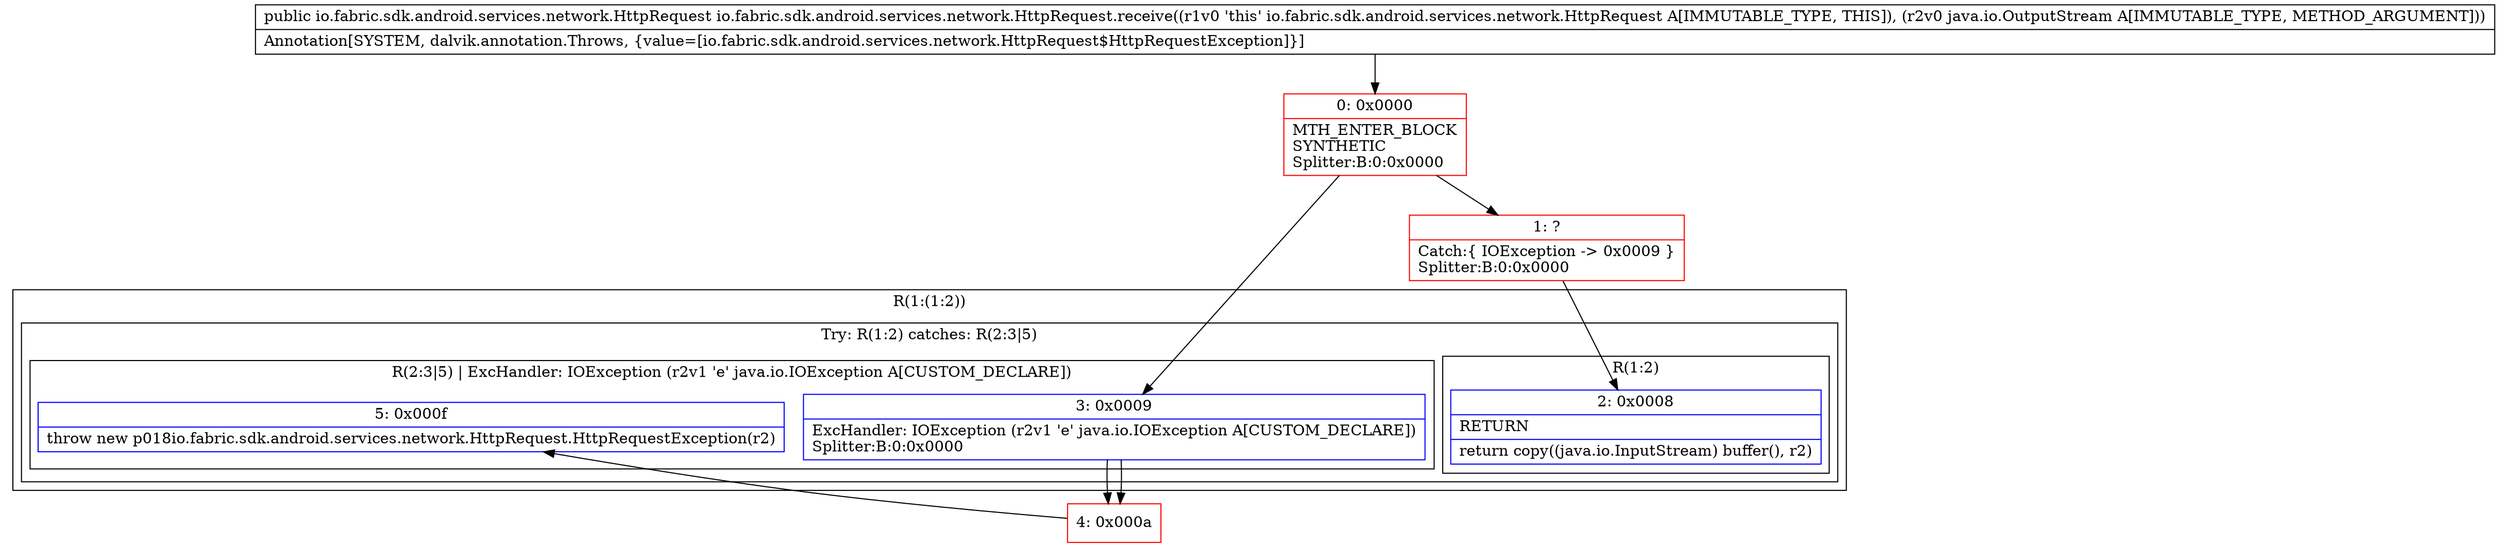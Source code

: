 digraph "CFG forio.fabric.sdk.android.services.network.HttpRequest.receive(Ljava\/io\/OutputStream;)Lio\/fabric\/sdk\/android\/services\/network\/HttpRequest;" {
subgraph cluster_Region_1706010273 {
label = "R(1:(1:2))";
node [shape=record,color=blue];
subgraph cluster_TryCatchRegion_16870446 {
label = "Try: R(1:2) catches: R(2:3|5)";
node [shape=record,color=blue];
subgraph cluster_Region_591515985 {
label = "R(1:2)";
node [shape=record,color=blue];
Node_2 [shape=record,label="{2\:\ 0x0008|RETURN\l|return copy((java.io.InputStream) buffer(), r2)\l}"];
}
subgraph cluster_Region_36210484 {
label = "R(2:3|5) | ExcHandler: IOException (r2v1 'e' java.io.IOException A[CUSTOM_DECLARE])\l";
node [shape=record,color=blue];
Node_3 [shape=record,label="{3\:\ 0x0009|ExcHandler: IOException (r2v1 'e' java.io.IOException A[CUSTOM_DECLARE])\lSplitter:B:0:0x0000\l}"];
Node_5 [shape=record,label="{5\:\ 0x000f|throw new p018io.fabric.sdk.android.services.network.HttpRequest.HttpRequestException(r2)\l}"];
}
}
}
subgraph cluster_Region_36210484 {
label = "R(2:3|5) | ExcHandler: IOException (r2v1 'e' java.io.IOException A[CUSTOM_DECLARE])\l";
node [shape=record,color=blue];
Node_3 [shape=record,label="{3\:\ 0x0009|ExcHandler: IOException (r2v1 'e' java.io.IOException A[CUSTOM_DECLARE])\lSplitter:B:0:0x0000\l}"];
Node_5 [shape=record,label="{5\:\ 0x000f|throw new p018io.fabric.sdk.android.services.network.HttpRequest.HttpRequestException(r2)\l}"];
}
Node_0 [shape=record,color=red,label="{0\:\ 0x0000|MTH_ENTER_BLOCK\lSYNTHETIC\lSplitter:B:0:0x0000\l}"];
Node_1 [shape=record,color=red,label="{1\:\ ?|Catch:\{ IOException \-\> 0x0009 \}\lSplitter:B:0:0x0000\l}"];
Node_4 [shape=record,color=red,label="{4\:\ 0x000a}"];
MethodNode[shape=record,label="{public io.fabric.sdk.android.services.network.HttpRequest io.fabric.sdk.android.services.network.HttpRequest.receive((r1v0 'this' io.fabric.sdk.android.services.network.HttpRequest A[IMMUTABLE_TYPE, THIS]), (r2v0 java.io.OutputStream A[IMMUTABLE_TYPE, METHOD_ARGUMENT]))  | Annotation[SYSTEM, dalvik.annotation.Throws, \{value=[io.fabric.sdk.android.services.network.HttpRequest$HttpRequestException]\}]\l}"];
MethodNode -> Node_0;
Node_3 -> Node_4;
Node_3 -> Node_4;
Node_0 -> Node_1;
Node_0 -> Node_3;
Node_1 -> Node_2;
Node_4 -> Node_5;
}

